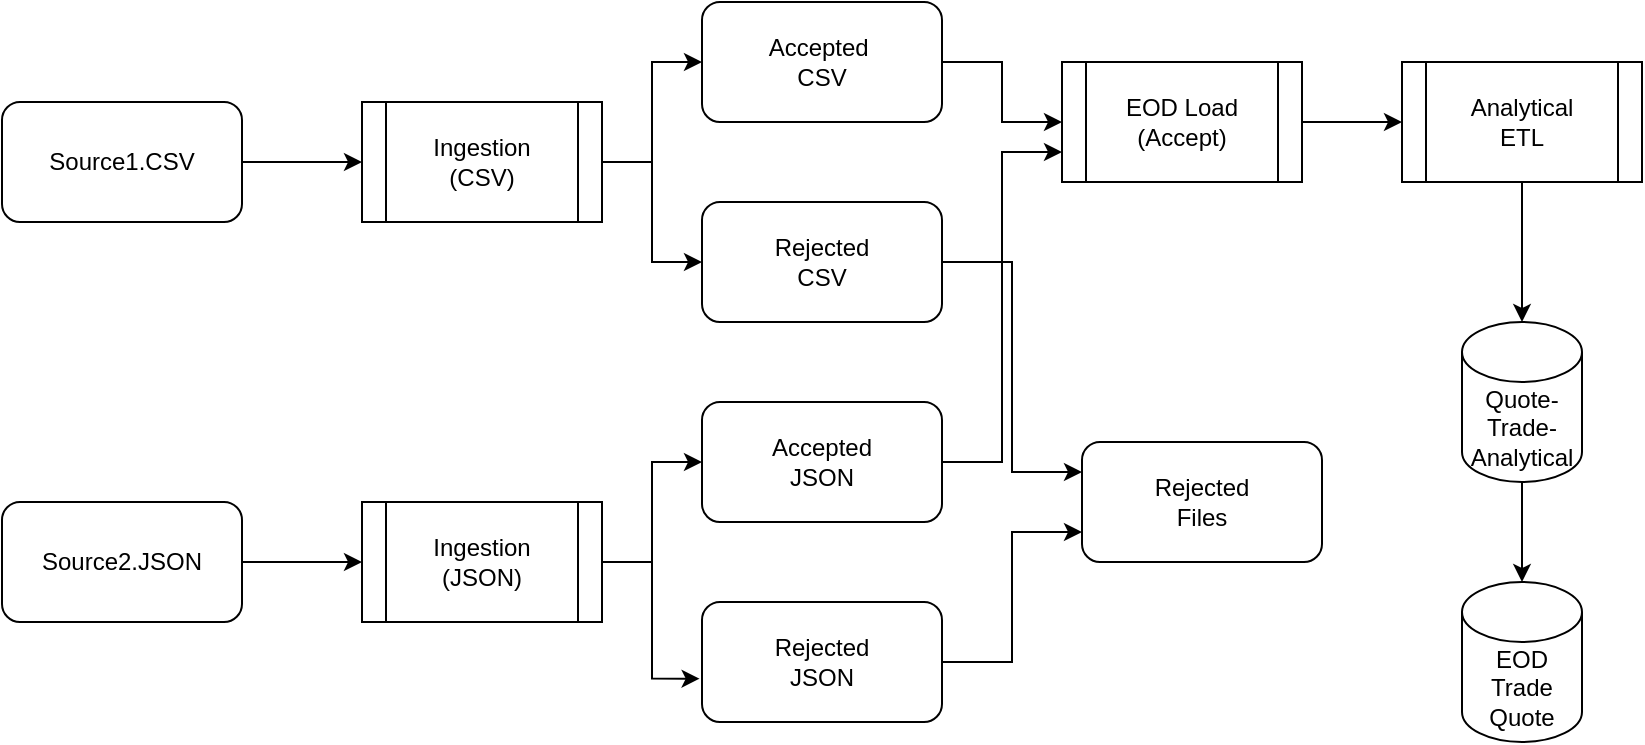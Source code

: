 <mxfile version="15.1.4" type="device"><diagram id="CV_ctlCtszgfCj9J40bh" name="Page-1"><mxGraphModel dx="1103" dy="589" grid="1" gridSize="10" guides="1" tooltips="1" connect="1" arrows="1" fold="1" page="1" pageScale="1" pageWidth="850" pageHeight="1100" math="0" shadow="0"><root><mxCell id="0"/><mxCell id="1" parent="0"/><mxCell id="-_rTb1r9_wjIV5urwaY--1" value="EOD Trade Quote" style="shape=cylinder3;whiteSpace=wrap;html=1;boundedLbl=1;backgroundOutline=1;size=15;" vertex="1" parent="1"><mxGeometry x="750" y="390" width="60" height="80" as="geometry"/></mxCell><mxCell id="-_rTb1r9_wjIV5urwaY--16" style="edgeStyle=orthogonalEdgeStyle;rounded=0;orthogonalLoop=1;jettySize=auto;html=1;exitX=0.5;exitY=1;exitDx=0;exitDy=0;exitPerimeter=0;entryX=0.5;entryY=0;entryDx=0;entryDy=0;entryPerimeter=0;" edge="1" parent="1" source="-_rTb1r9_wjIV5urwaY--2" target="-_rTb1r9_wjIV5urwaY--1"><mxGeometry relative="1" as="geometry"/></mxCell><mxCell id="-_rTb1r9_wjIV5urwaY--2" value="Quote- Trade- Analytical" style="shape=cylinder3;whiteSpace=wrap;html=1;boundedLbl=1;backgroundOutline=1;size=15;" vertex="1" parent="1"><mxGeometry x="750" y="260" width="60" height="80" as="geometry"/></mxCell><mxCell id="-_rTb1r9_wjIV5urwaY--15" style="edgeStyle=orthogonalEdgeStyle;rounded=0;orthogonalLoop=1;jettySize=auto;html=1;" edge="1" parent="1" source="-_rTb1r9_wjIV5urwaY--3" target="-_rTb1r9_wjIV5urwaY--2"><mxGeometry relative="1" as="geometry"/></mxCell><mxCell id="-_rTb1r9_wjIV5urwaY--3" value="Analytical &lt;br&gt;ETL" style="shape=process;whiteSpace=wrap;html=1;backgroundOutline=1;" vertex="1" parent="1"><mxGeometry x="720" y="130" width="120" height="60" as="geometry"/></mxCell><mxCell id="-_rTb1r9_wjIV5urwaY--14" style="edgeStyle=orthogonalEdgeStyle;rounded=0;orthogonalLoop=1;jettySize=auto;html=1;" edge="1" parent="1" source="-_rTb1r9_wjIV5urwaY--4" target="-_rTb1r9_wjIV5urwaY--3"><mxGeometry relative="1" as="geometry"/></mxCell><mxCell id="-_rTb1r9_wjIV5urwaY--4" value="EOD Load&lt;br&gt;(Accept)" style="shape=process;whiteSpace=wrap;html=1;backgroundOutline=1;" vertex="1" parent="1"><mxGeometry x="550" y="130" width="120" height="60" as="geometry"/></mxCell><mxCell id="-_rTb1r9_wjIV5urwaY--12" style="edgeStyle=orthogonalEdgeStyle;rounded=0;orthogonalLoop=1;jettySize=auto;html=1;entryX=0;entryY=0.5;entryDx=0;entryDy=0;" edge="1" parent="1" source="-_rTb1r9_wjIV5urwaY--5" target="-_rTb1r9_wjIV5urwaY--4"><mxGeometry relative="1" as="geometry"/></mxCell><mxCell id="-_rTb1r9_wjIV5urwaY--5" value="Accepted&amp;nbsp;&lt;br&gt;CSV" style="rounded=1;whiteSpace=wrap;html=1;" vertex="1" parent="1"><mxGeometry x="370" y="100" width="120" height="60" as="geometry"/></mxCell><mxCell id="rveXUk-8OH4QwGRypg7C-7" style="edgeStyle=orthogonalEdgeStyle;rounded=0;orthogonalLoop=1;jettySize=auto;html=1;entryX=0;entryY=0.25;entryDx=0;entryDy=0;" edge="1" parent="1" source="-_rTb1r9_wjIV5urwaY--6" target="-_rTb1r9_wjIV5urwaY--9"><mxGeometry relative="1" as="geometry"/></mxCell><mxCell id="-_rTb1r9_wjIV5urwaY--6" value="Rejected &lt;br&gt;CSV" style="rounded=1;whiteSpace=wrap;html=1;" vertex="1" parent="1"><mxGeometry x="370" y="200" width="120" height="60" as="geometry"/></mxCell><mxCell id="-_rTb1r9_wjIV5urwaY--13" style="edgeStyle=orthogonalEdgeStyle;rounded=0;orthogonalLoop=1;jettySize=auto;html=1;entryX=0;entryY=0.75;entryDx=0;entryDy=0;" edge="1" parent="1" source="-_rTb1r9_wjIV5urwaY--7" target="-_rTb1r9_wjIV5urwaY--4"><mxGeometry relative="1" as="geometry"/></mxCell><mxCell id="-_rTb1r9_wjIV5urwaY--7" value="Accepted &lt;br&gt;JSON" style="rounded=1;whiteSpace=wrap;html=1;" vertex="1" parent="1"><mxGeometry x="370" y="300" width="120" height="60" as="geometry"/></mxCell><mxCell id="-_rTb1r9_wjIV5urwaY--11" style="edgeStyle=orthogonalEdgeStyle;rounded=0;orthogonalLoop=1;jettySize=auto;html=1;entryX=0;entryY=0.75;entryDx=0;entryDy=0;" edge="1" parent="1" source="-_rTb1r9_wjIV5urwaY--8" target="-_rTb1r9_wjIV5urwaY--9"><mxGeometry relative="1" as="geometry"><mxPoint x="420" y="540" as="targetPoint"/></mxGeometry></mxCell><mxCell id="-_rTb1r9_wjIV5urwaY--8" value="Rejected &lt;br&gt;JSON" style="rounded=1;whiteSpace=wrap;html=1;" vertex="1" parent="1"><mxGeometry x="370" y="400" width="120" height="60" as="geometry"/></mxCell><mxCell id="-_rTb1r9_wjIV5urwaY--9" value="Rejected &lt;br&gt;Files" style="rounded=1;whiteSpace=wrap;html=1;" vertex="1" parent="1"><mxGeometry x="560" y="320" width="120" height="60" as="geometry"/></mxCell><mxCell id="rveXUk-8OH4QwGRypg7C-10" style="edgeStyle=orthogonalEdgeStyle;rounded=0;orthogonalLoop=1;jettySize=auto;html=1;entryX=0;entryY=0.5;entryDx=0;entryDy=0;" edge="1" parent="1" source="-_rTb1r9_wjIV5urwaY--17" target="-_rTb1r9_wjIV5urwaY--7"><mxGeometry relative="1" as="geometry"/></mxCell><mxCell id="rveXUk-8OH4QwGRypg7C-11" style="edgeStyle=orthogonalEdgeStyle;rounded=0;orthogonalLoop=1;jettySize=auto;html=1;entryX=-0.01;entryY=0.639;entryDx=0;entryDy=0;entryPerimeter=0;" edge="1" parent="1" source="-_rTb1r9_wjIV5urwaY--17" target="-_rTb1r9_wjIV5urwaY--8"><mxGeometry relative="1" as="geometry"/></mxCell><mxCell id="-_rTb1r9_wjIV5urwaY--17" value="Ingestion&lt;br&gt;(JSON)" style="shape=process;whiteSpace=wrap;html=1;backgroundOutline=1;" vertex="1" parent="1"><mxGeometry x="200" y="350" width="120" height="60" as="geometry"/></mxCell><mxCell id="rveXUk-8OH4QwGRypg7C-8" style="edgeStyle=orthogonalEdgeStyle;rounded=0;orthogonalLoop=1;jettySize=auto;html=1;entryX=0;entryY=0.5;entryDx=0;entryDy=0;" edge="1" parent="1" source="-_rTb1r9_wjIV5urwaY--18" target="-_rTb1r9_wjIV5urwaY--5"><mxGeometry relative="1" as="geometry"/></mxCell><mxCell id="rveXUk-8OH4QwGRypg7C-9" style="edgeStyle=orthogonalEdgeStyle;rounded=0;orthogonalLoop=1;jettySize=auto;html=1;entryX=0;entryY=0.5;entryDx=0;entryDy=0;" edge="1" parent="1" source="-_rTb1r9_wjIV5urwaY--18" target="-_rTb1r9_wjIV5urwaY--6"><mxGeometry relative="1" as="geometry"/></mxCell><mxCell id="-_rTb1r9_wjIV5urwaY--18" value="Ingestion&lt;br&gt;(CSV)" style="shape=process;whiteSpace=wrap;html=1;backgroundOutline=1;" vertex="1" parent="1"><mxGeometry x="200" y="150" width="120" height="60" as="geometry"/></mxCell><mxCell id="rveXUk-8OH4QwGRypg7C-6" style="edgeStyle=orthogonalEdgeStyle;rounded=0;orthogonalLoop=1;jettySize=auto;html=1;entryX=0;entryY=0.5;entryDx=0;entryDy=0;" edge="1" parent="1" source="rveXUk-8OH4QwGRypg7C-1" target="-_rTb1r9_wjIV5urwaY--18"><mxGeometry relative="1" as="geometry"/></mxCell><mxCell id="rveXUk-8OH4QwGRypg7C-1" value="Source1.CSV" style="rounded=1;whiteSpace=wrap;html=1;" vertex="1" parent="1"><mxGeometry x="20" y="150" width="120" height="60" as="geometry"/></mxCell><mxCell id="rveXUk-8OH4QwGRypg7C-3" style="edgeStyle=orthogonalEdgeStyle;rounded=0;orthogonalLoop=1;jettySize=auto;html=1;entryX=0;entryY=0.5;entryDx=0;entryDy=0;" edge="1" parent="1" source="rveXUk-8OH4QwGRypg7C-2" target="-_rTb1r9_wjIV5urwaY--17"><mxGeometry relative="1" as="geometry"/></mxCell><mxCell id="rveXUk-8OH4QwGRypg7C-2" value="Source2.JSON" style="rounded=1;whiteSpace=wrap;html=1;" vertex="1" parent="1"><mxGeometry x="20" y="350" width="120" height="60" as="geometry"/></mxCell></root></mxGraphModel></diagram></mxfile>